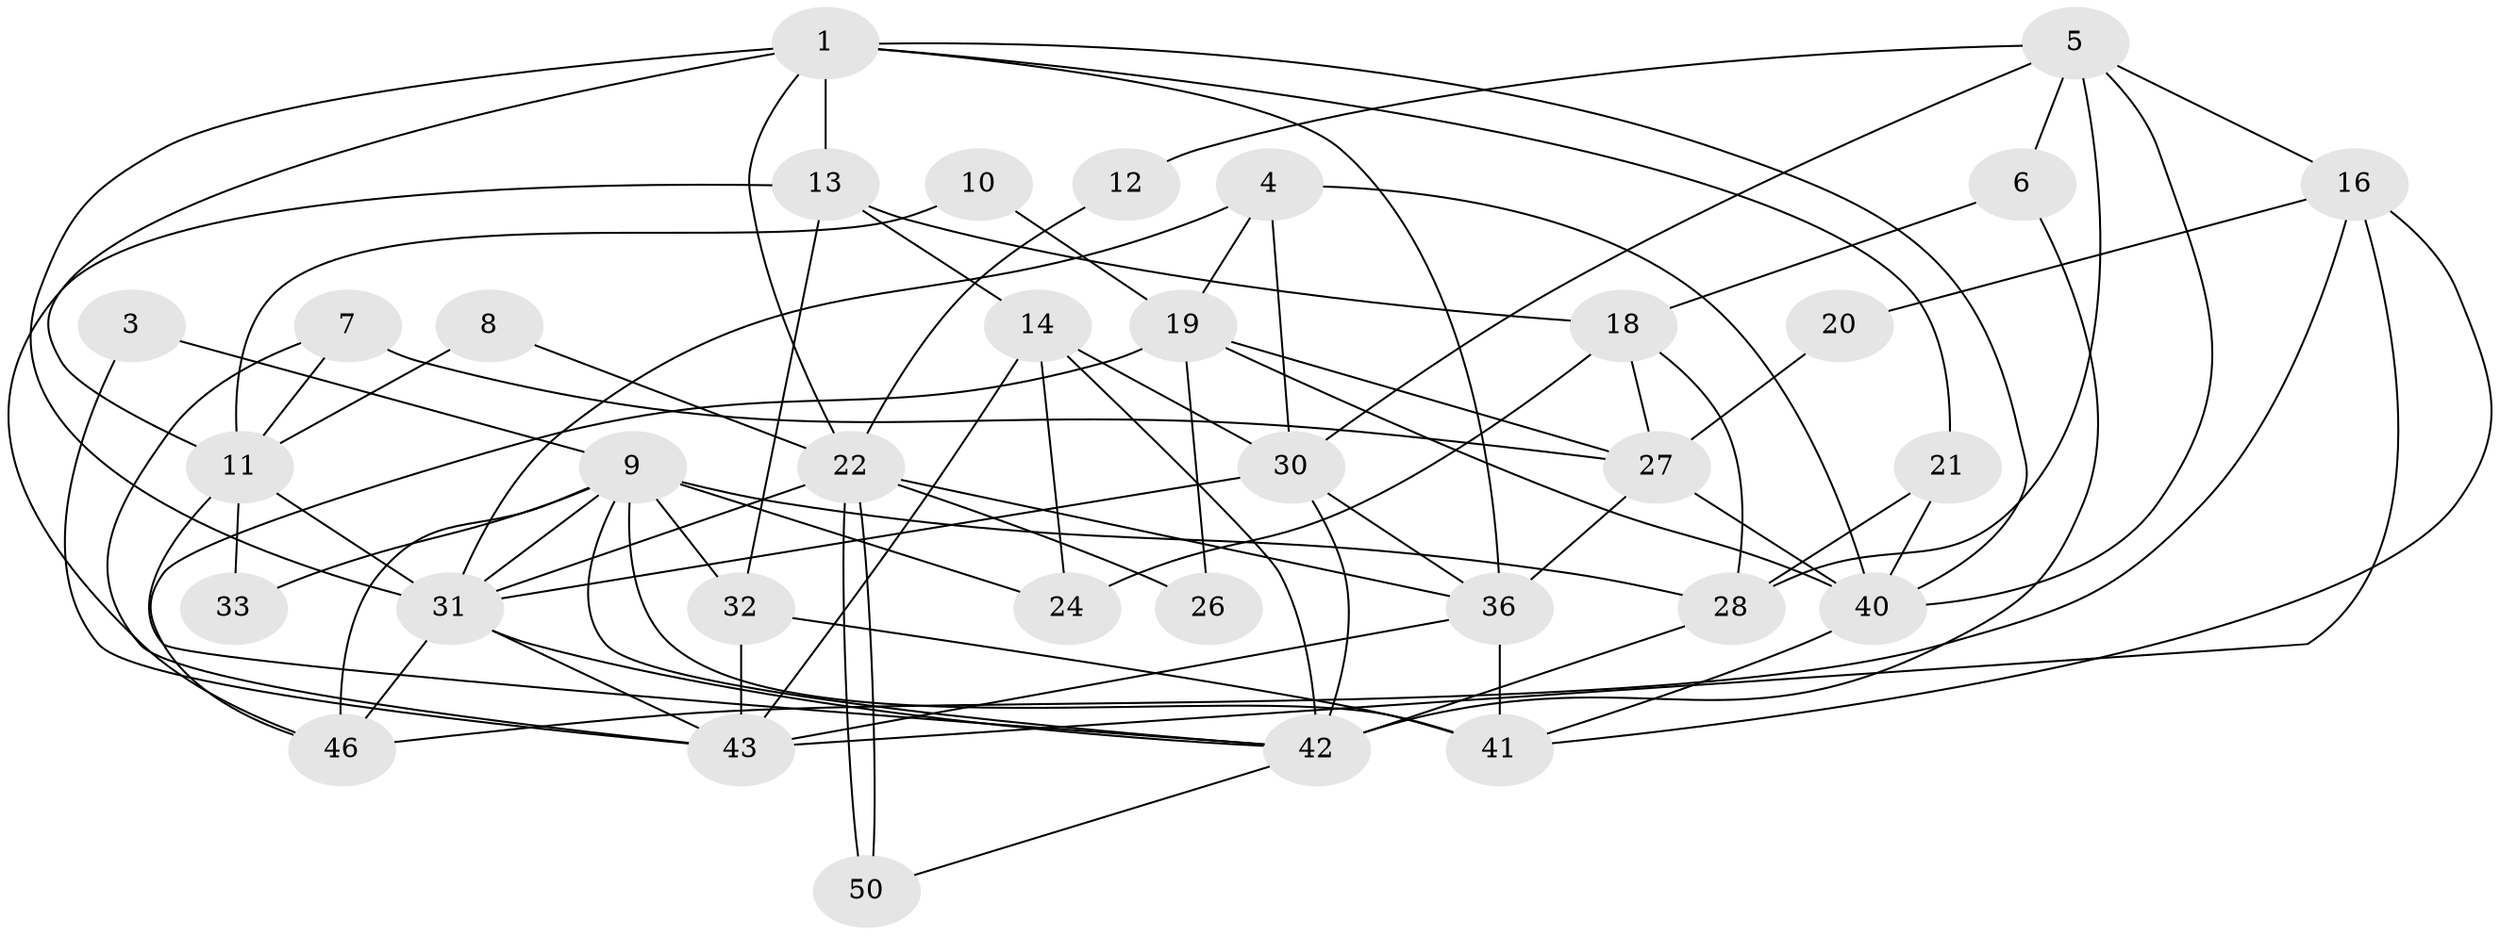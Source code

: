 // Generated by graph-tools (version 1.1) at 2025/24/03/03/25 07:24:01]
// undirected, 34 vertices, 82 edges
graph export_dot {
graph [start="1"]
  node [color=gray90,style=filled];
  1 [super="+2"];
  3;
  4;
  5 [super="+17"];
  6;
  7 [super="+25"];
  8;
  9 [super="+37"];
  10;
  11 [super="+23"];
  12;
  13 [super="+15"];
  14;
  16 [super="+49"];
  18 [super="+53"];
  19 [super="+39"];
  20;
  21;
  22 [super="+34"];
  24;
  26;
  27 [super="+48"];
  28 [super="+29"];
  30 [super="+45"];
  31 [super="+35"];
  32 [super="+52"];
  33;
  36 [super="+38"];
  40 [super="+47"];
  41;
  42 [super="+44"];
  43 [super="+51"];
  46;
  50;
  1 -- 36;
  1 -- 21;
  1 -- 22;
  1 -- 40;
  1 -- 11;
  1 -- 31;
  1 -- 13;
  3 -- 9;
  3 -- 43;
  4 -- 31;
  4 -- 40;
  4 -- 19;
  4 -- 30;
  5 -- 12;
  5 -- 28;
  5 -- 16;
  5 -- 6;
  5 -- 40;
  5 -- 30;
  6 -- 42;
  6 -- 18;
  7 -- 43;
  7 -- 27;
  7 -- 11;
  8 -- 22;
  8 -- 11;
  9 -- 41;
  9 -- 24;
  9 -- 33;
  9 -- 32;
  9 -- 46;
  9 -- 42;
  9 -- 31;
  9 -- 28;
  10 -- 11;
  10 -- 19;
  11 -- 33;
  11 -- 42;
  11 -- 31;
  12 -- 22;
  13 -- 18;
  13 -- 46;
  13 -- 14;
  13 -- 32;
  14 -- 43;
  14 -- 42 [weight=2];
  14 -- 24;
  14 -- 30;
  16 -- 46;
  16 -- 20;
  16 -- 41;
  16 -- 43;
  18 -- 27;
  18 -- 24;
  18 -- 28;
  19 -- 27;
  19 -- 46;
  19 -- 40;
  19 -- 26;
  20 -- 27;
  21 -- 28;
  21 -- 40;
  22 -- 31;
  22 -- 50;
  22 -- 50;
  22 -- 36;
  22 -- 26;
  27 -- 40;
  27 -- 36;
  28 -- 42;
  30 -- 31 [weight=2];
  30 -- 36;
  30 -- 42;
  31 -- 43;
  31 -- 42;
  31 -- 46;
  32 -- 41;
  32 -- 43;
  36 -- 41;
  36 -- 43 [weight=2];
  40 -- 41;
  42 -- 50;
}
